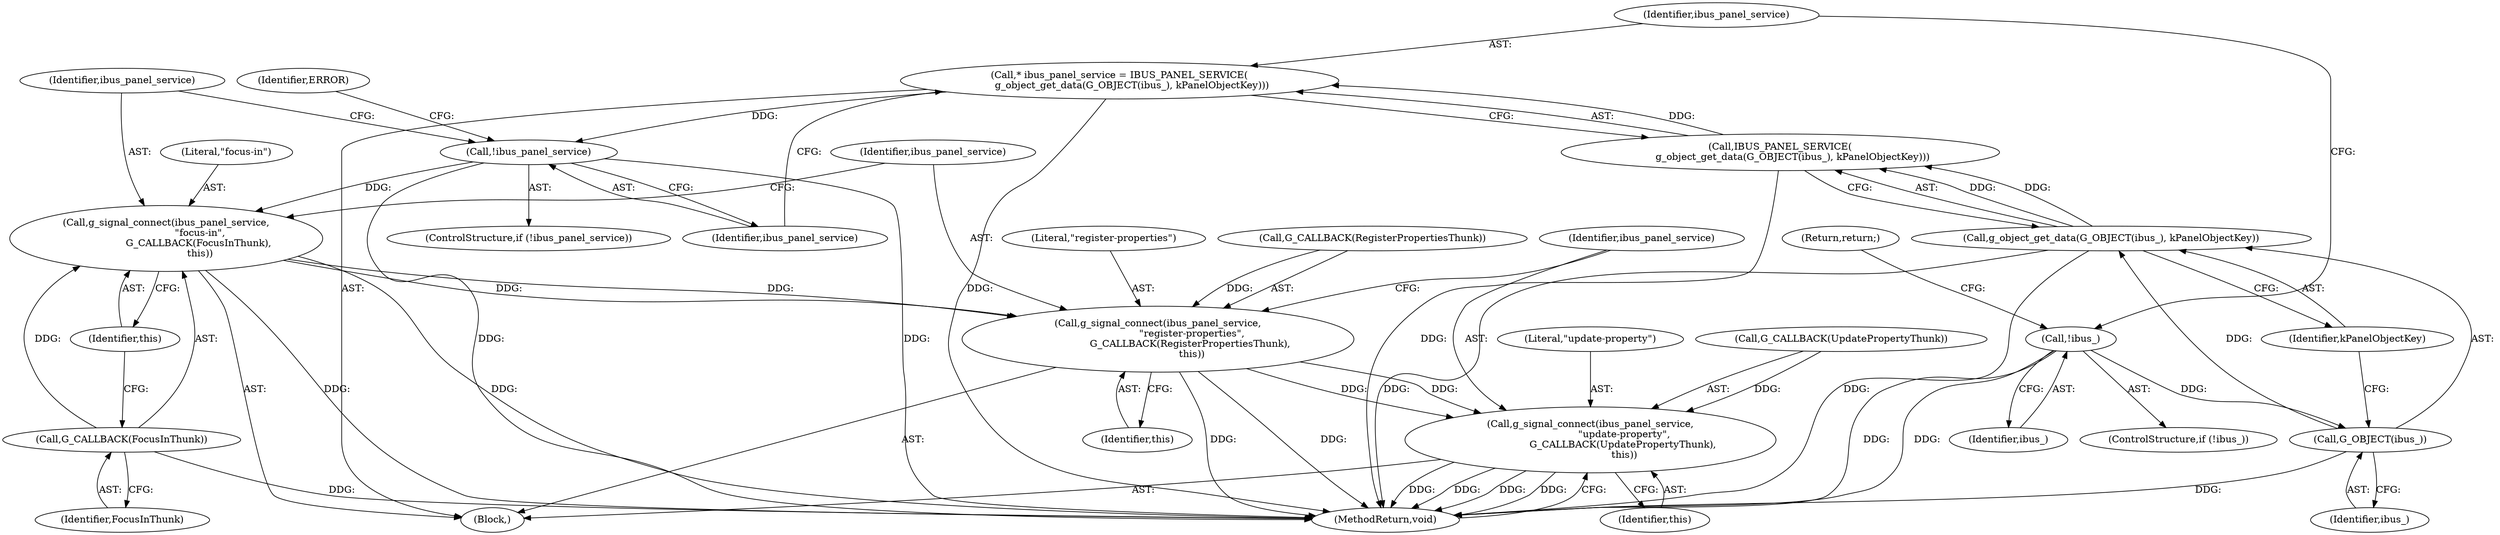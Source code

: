 digraph "0_Chrome_dc7b094a338c6c521f918f478e993f0f74bbea0d_54@API" {
"1000124" [label="(Call,g_signal_connect(ibus_panel_service,\n                      \"focus-in\",\n                     G_CALLBACK(FocusInThunk),\n                      this))"];
"1000116" [label="(Call,!ibus_panel_service)"];
"1000108" [label="(Call,* ibus_panel_service = IBUS_PANEL_SERVICE(\n        g_object_get_data(G_OBJECT(ibus_), kPanelObjectKey)))"];
"1000110" [label="(Call,IBUS_PANEL_SERVICE(\n        g_object_get_data(G_OBJECT(ibus_), kPanelObjectKey)))"];
"1000111" [label="(Call,g_object_get_data(G_OBJECT(ibus_), kPanelObjectKey))"];
"1000112" [label="(Call,G_OBJECT(ibus_))"];
"1000103" [label="(Call,!ibus_)"];
"1000127" [label="(Call,G_CALLBACK(FocusInThunk))"];
"1000130" [label="(Call,g_signal_connect(ibus_panel_service,\n                      \"register-properties\",\n                     G_CALLBACK(RegisterPropertiesThunk),\n                      this))"];
"1000136" [label="(Call,g_signal_connect(ibus_panel_service,\n                      \"update-property\",\n                     G_CALLBACK(UpdatePropertyThunk),\n                      this))"];
"1000103" [label="(Call,!ibus_)"];
"1000126" [label="(Literal,\"focus-in\")"];
"1000135" [label="(Identifier,this)"];
"1000112" [label="(Call,G_OBJECT(ibus_))"];
"1000127" [label="(Call,G_CALLBACK(FocusInThunk))"];
"1000131" [label="(Identifier,ibus_panel_service)"];
"1000141" [label="(Identifier,this)"];
"1000125" [label="(Identifier,ibus_panel_service)"];
"1000104" [label="(Identifier,ibus_)"];
"1000109" [label="(Identifier,ibus_panel_service)"];
"1000108" [label="(Call,* ibus_panel_service = IBUS_PANEL_SERVICE(\n        g_object_get_data(G_OBJECT(ibus_), kPanelObjectKey)))"];
"1000110" [label="(Call,IBUS_PANEL_SERVICE(\n        g_object_get_data(G_OBJECT(ibus_), kPanelObjectKey)))"];
"1000128" [label="(Identifier,FocusInThunk)"];
"1000113" [label="(Identifier,ibus_)"];
"1000124" [label="(Call,g_signal_connect(ibus_panel_service,\n                      \"focus-in\",\n                     G_CALLBACK(FocusInThunk),\n                      this))"];
"1000136" [label="(Call,g_signal_connect(ibus_panel_service,\n                      \"update-property\",\n                     G_CALLBACK(UpdatePropertyThunk),\n                      this))"];
"1000114" [label="(Identifier,kPanelObjectKey)"];
"1000121" [label="(Identifier,ERROR)"];
"1000111" [label="(Call,g_object_get_data(G_OBJECT(ibus_), kPanelObjectKey))"];
"1000129" [label="(Identifier,this)"];
"1000106" [label="(Return,return;)"];
"1000138" [label="(Literal,\"update-property\")"];
"1000137" [label="(Identifier,ibus_panel_service)"];
"1000101" [label="(Block,)"];
"1000139" [label="(Call,G_CALLBACK(UpdatePropertyThunk))"];
"1000132" [label="(Literal,\"register-properties\")"];
"1000115" [label="(ControlStructure,if (!ibus_panel_service))"];
"1000102" [label="(ControlStructure,if (!ibus_))"];
"1000116" [label="(Call,!ibus_panel_service)"];
"1000130" [label="(Call,g_signal_connect(ibus_panel_service,\n                      \"register-properties\",\n                     G_CALLBACK(RegisterPropertiesThunk),\n                      this))"];
"1000142" [label="(MethodReturn,void)"];
"1000117" [label="(Identifier,ibus_panel_service)"];
"1000133" [label="(Call,G_CALLBACK(RegisterPropertiesThunk))"];
"1000124" -> "1000101"  [label="AST: "];
"1000124" -> "1000129"  [label="CFG: "];
"1000125" -> "1000124"  [label="AST: "];
"1000126" -> "1000124"  [label="AST: "];
"1000127" -> "1000124"  [label="AST: "];
"1000129" -> "1000124"  [label="AST: "];
"1000131" -> "1000124"  [label="CFG: "];
"1000124" -> "1000142"  [label="DDG: "];
"1000124" -> "1000142"  [label="DDG: "];
"1000116" -> "1000124"  [label="DDG: "];
"1000127" -> "1000124"  [label="DDG: "];
"1000124" -> "1000130"  [label="DDG: "];
"1000124" -> "1000130"  [label="DDG: "];
"1000116" -> "1000115"  [label="AST: "];
"1000116" -> "1000117"  [label="CFG: "];
"1000117" -> "1000116"  [label="AST: "];
"1000121" -> "1000116"  [label="CFG: "];
"1000125" -> "1000116"  [label="CFG: "];
"1000116" -> "1000142"  [label="DDG: "];
"1000116" -> "1000142"  [label="DDG: "];
"1000108" -> "1000116"  [label="DDG: "];
"1000108" -> "1000101"  [label="AST: "];
"1000108" -> "1000110"  [label="CFG: "];
"1000109" -> "1000108"  [label="AST: "];
"1000110" -> "1000108"  [label="AST: "];
"1000117" -> "1000108"  [label="CFG: "];
"1000108" -> "1000142"  [label="DDG: "];
"1000110" -> "1000108"  [label="DDG: "];
"1000110" -> "1000111"  [label="CFG: "];
"1000111" -> "1000110"  [label="AST: "];
"1000110" -> "1000142"  [label="DDG: "];
"1000111" -> "1000110"  [label="DDG: "];
"1000111" -> "1000110"  [label="DDG: "];
"1000111" -> "1000114"  [label="CFG: "];
"1000112" -> "1000111"  [label="AST: "];
"1000114" -> "1000111"  [label="AST: "];
"1000111" -> "1000142"  [label="DDG: "];
"1000111" -> "1000142"  [label="DDG: "];
"1000112" -> "1000111"  [label="DDG: "];
"1000112" -> "1000113"  [label="CFG: "];
"1000113" -> "1000112"  [label="AST: "];
"1000114" -> "1000112"  [label="CFG: "];
"1000112" -> "1000142"  [label="DDG: "];
"1000103" -> "1000112"  [label="DDG: "];
"1000103" -> "1000102"  [label="AST: "];
"1000103" -> "1000104"  [label="CFG: "];
"1000104" -> "1000103"  [label="AST: "];
"1000106" -> "1000103"  [label="CFG: "];
"1000109" -> "1000103"  [label="CFG: "];
"1000103" -> "1000142"  [label="DDG: "];
"1000103" -> "1000142"  [label="DDG: "];
"1000127" -> "1000128"  [label="CFG: "];
"1000128" -> "1000127"  [label="AST: "];
"1000129" -> "1000127"  [label="CFG: "];
"1000127" -> "1000142"  [label="DDG: "];
"1000130" -> "1000101"  [label="AST: "];
"1000130" -> "1000135"  [label="CFG: "];
"1000131" -> "1000130"  [label="AST: "];
"1000132" -> "1000130"  [label="AST: "];
"1000133" -> "1000130"  [label="AST: "];
"1000135" -> "1000130"  [label="AST: "];
"1000137" -> "1000130"  [label="CFG: "];
"1000130" -> "1000142"  [label="DDG: "];
"1000130" -> "1000142"  [label="DDG: "];
"1000133" -> "1000130"  [label="DDG: "];
"1000130" -> "1000136"  [label="DDG: "];
"1000130" -> "1000136"  [label="DDG: "];
"1000136" -> "1000101"  [label="AST: "];
"1000136" -> "1000141"  [label="CFG: "];
"1000137" -> "1000136"  [label="AST: "];
"1000138" -> "1000136"  [label="AST: "];
"1000139" -> "1000136"  [label="AST: "];
"1000141" -> "1000136"  [label="AST: "];
"1000142" -> "1000136"  [label="CFG: "];
"1000136" -> "1000142"  [label="DDG: "];
"1000136" -> "1000142"  [label="DDG: "];
"1000136" -> "1000142"  [label="DDG: "];
"1000136" -> "1000142"  [label="DDG: "];
"1000139" -> "1000136"  [label="DDG: "];
}
